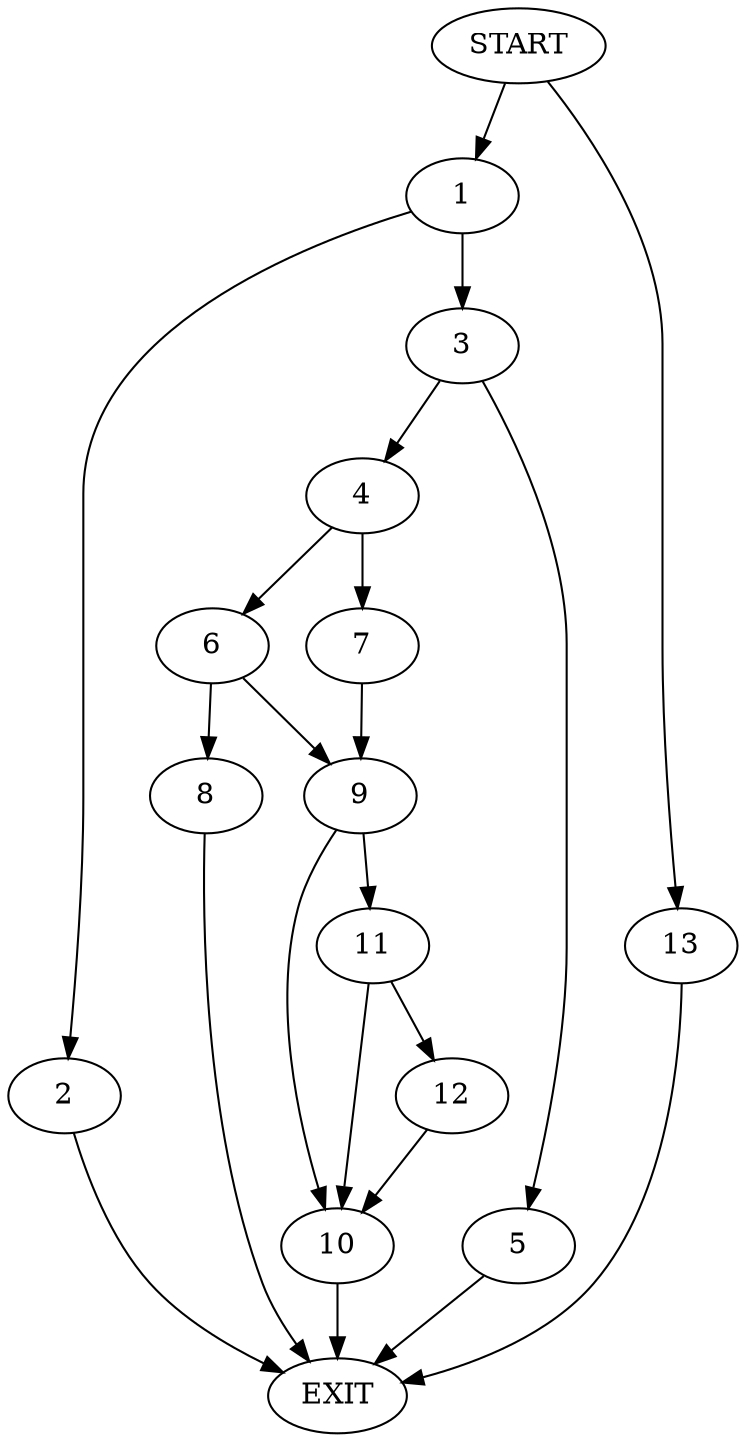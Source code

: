 digraph {
0 [label="START"]
14 [label="EXIT"]
0 -> 1
1 -> 2
1 -> 3
2 -> 14
3 -> 4
3 -> 5
5 -> 14
4 -> 6
4 -> 7
6 -> 8
6 -> 9
7 -> 9
9 -> 10
9 -> 11
8 -> 14
11 -> 10
11 -> 12
10 -> 14
0 -> 13
13 -> 14
12 -> 10
}
